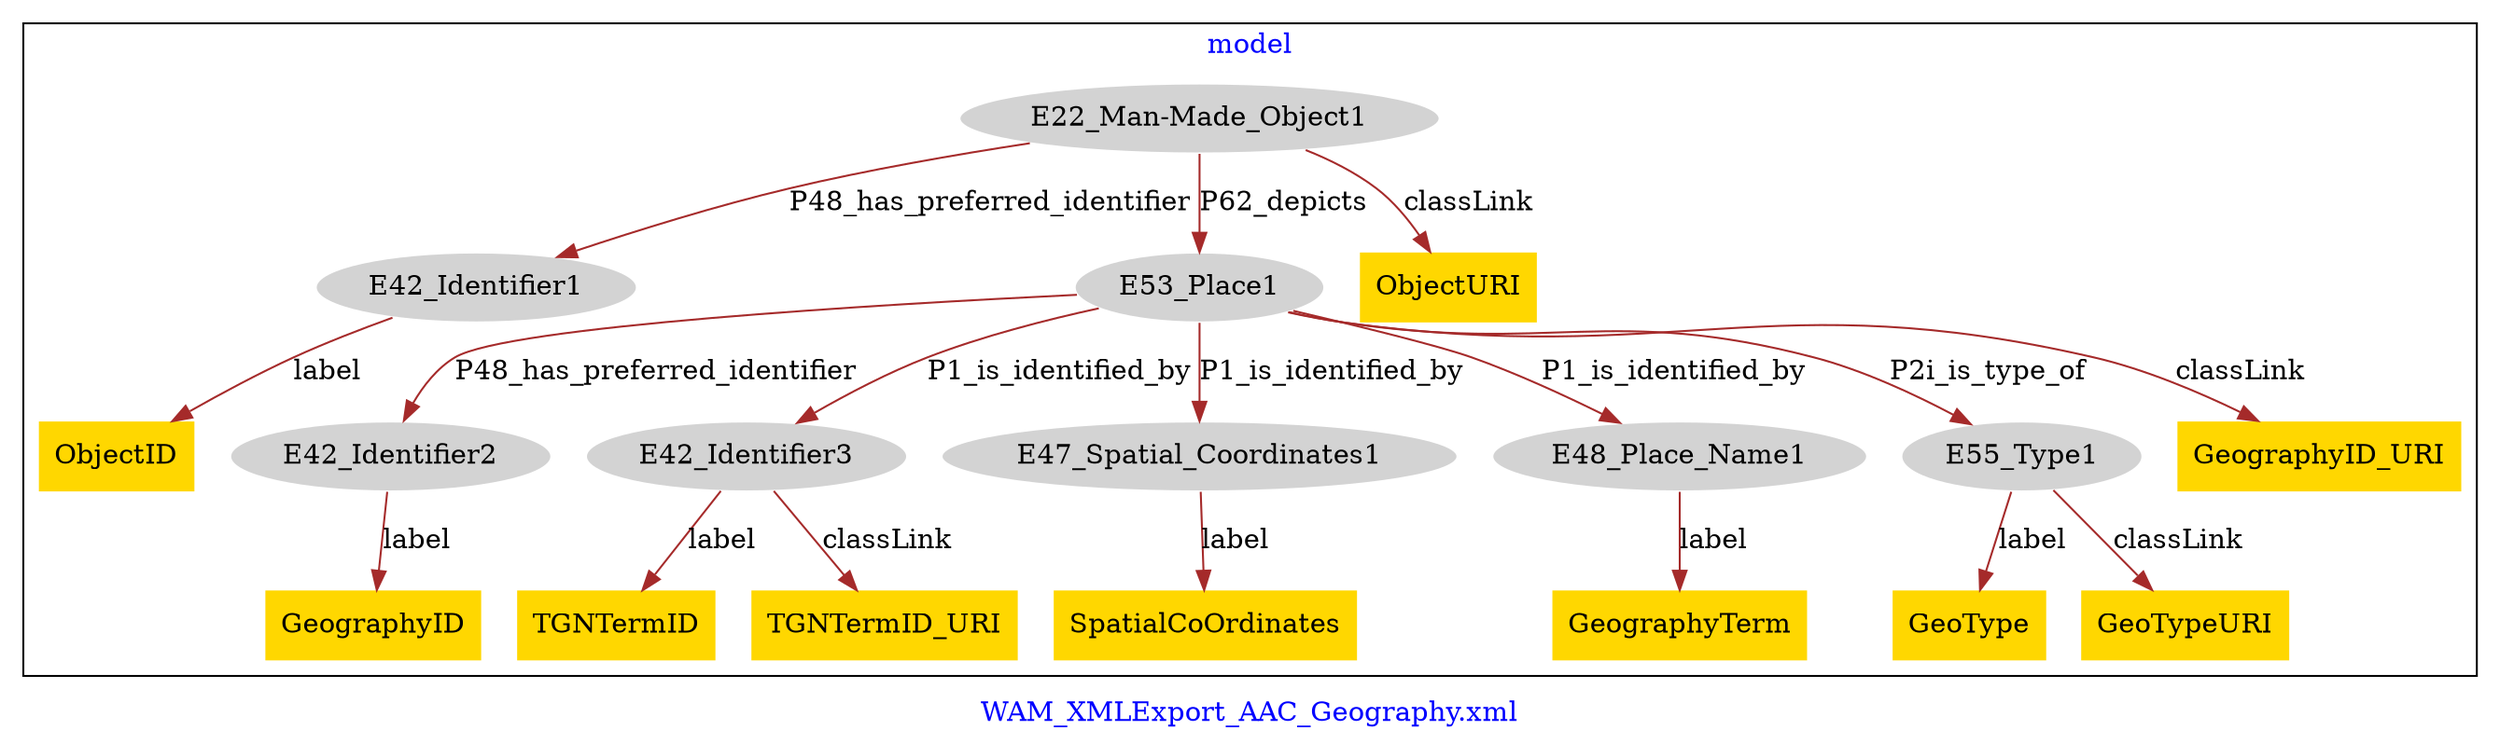 digraph n0 {
fontcolor="blue"
remincross="true"
label="WAM_XMLExport_AAC_Geography.xml"
subgraph cluster {
label="model"
n2[style="filled",color="white",fillcolor="lightgray",label="E22_Man-Made_Object1"];
n3[style="filled",color="white",fillcolor="lightgray",label="E42_Identifier1"];
n4[style="filled",color="white",fillcolor="lightgray",label="E53_Place1"];
n5[style="filled",color="white",fillcolor="lightgray",label="E42_Identifier2"];
n6[style="filled",color="white",fillcolor="lightgray",label="E42_Identifier3"];
n7[style="filled",color="white",fillcolor="lightgray",label="E47_Spatial_Coordinates1"];
n8[style="filled",color="white",fillcolor="lightgray",label="E48_Place_Name1"];
n9[style="filled",color="white",fillcolor="lightgray",label="E55_Type1"];
n10[shape="plaintext",style="filled",fillcolor="gold",label="SpatialCoOrdinates"];
n11[shape="plaintext",style="filled",fillcolor="gold",label="TGNTermID"];
n12[shape="plaintext",style="filled",fillcolor="gold",label="ObjectID"];
n13[shape="plaintext",style="filled",fillcolor="gold",label="GeoType"];
n14[shape="plaintext",style="filled",fillcolor="gold",label="ObjectURI"];
n15[shape="plaintext",style="filled",fillcolor="gold",label="GeographyID_URI"];
n16[shape="plaintext",style="filled",fillcolor="gold",label="GeographyID"];
n17[shape="plaintext",style="filled",fillcolor="gold",label="GeoTypeURI"];
n18[shape="plaintext",style="filled",fillcolor="gold",label="GeographyTerm"];
n19[shape="plaintext",style="filled",fillcolor="gold",label="TGNTermID_URI"];
}
n2 -> n3[color="brown",fontcolor="black",label="P48_has_preferred_identifier"]
n2 -> n4[color="brown",fontcolor="black",label="P62_depicts"]
n4 -> n5[color="brown",fontcolor="black",label="P48_has_preferred_identifier"]
n4 -> n6[color="brown",fontcolor="black",label="P1_is_identified_by"]
n4 -> n7[color="brown",fontcolor="black",label="P1_is_identified_by"]
n4 -> n8[color="brown",fontcolor="black",label="P1_is_identified_by"]
n4 -> n9[color="brown",fontcolor="black",label="P2i_is_type_of"]
n7 -> n10[color="brown",fontcolor="black",label="label"]
n6 -> n11[color="brown",fontcolor="black",label="label"]
n3 -> n12[color="brown",fontcolor="black",label="label"]
n9 -> n13[color="brown",fontcolor="black",label="label"]
n2 -> n14[color="brown",fontcolor="black",label="classLink"]
n4 -> n15[color="brown",fontcolor="black",label="classLink"]
n5 -> n16[color="brown",fontcolor="black",label="label"]
n9 -> n17[color="brown",fontcolor="black",label="classLink"]
n8 -> n18[color="brown",fontcolor="black",label="label"]
n6 -> n19[color="brown",fontcolor="black",label="classLink"]
}
